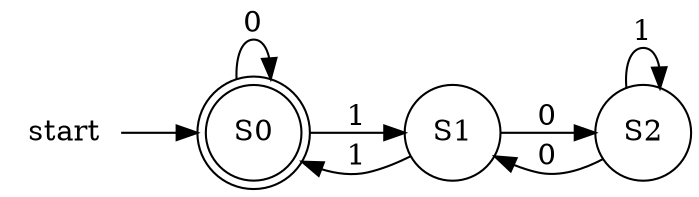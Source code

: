 //
// fsm.dot - sample dot file
//
// Kurt Schmidt
// 2006
//
// Usage:
//   To compile, e.g.:  $ dot -Tpng -o fsm.png fsm.dot
//			or
//		$ dot -Tpng fsm.dot > fsm.png
//
// Output formats:  use $ dot -Tcrap to see all output formats
//		They are:
//			canon cmap cmapx cmapx_np dot eps fig gd gd2 gif gv imap imap_np ismap
//			jpe jpeg jpg pdf plain plain-ext png ps ps2 svg svgz tk vml vmlz vrml
//			wbmp x11 xdot xlib
//

digraph fsm {
rankdir="LR"
start [shape="plaintext",label="start"]
1 [shape="doublecircle",label="S0"]
2 [shape="circle",label="S1"]
3 [shape="circle",label="S2"]
start->1
1->1 [label="0"]  
1->2 [label="1"] 	
2->3 [label="0"]
2->1 [label="1"]
3->3 [label="1"]
3->2 [label="0"]
}
